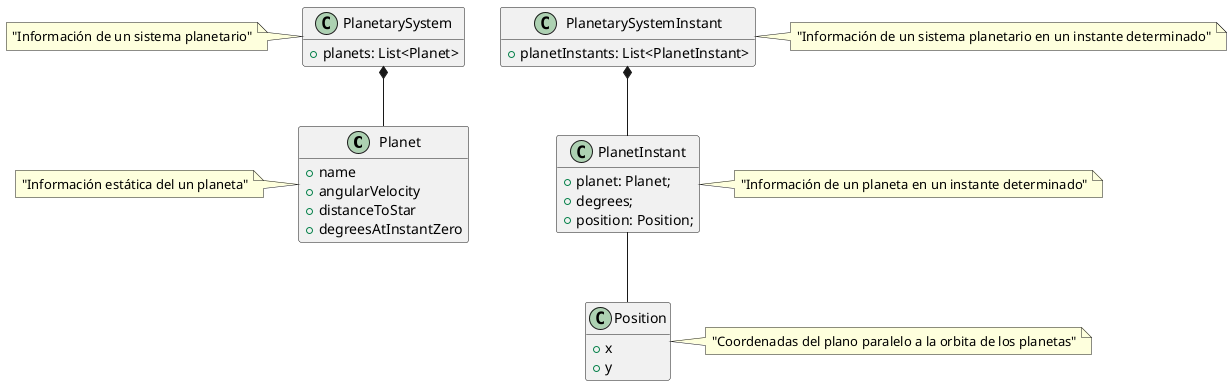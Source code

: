@startuml
class Planet {
  + name
  + angularVelocity
  + distanceToStar
  + degreesAtInstantZero
}

note left of Planet : "Información estática del un planeta"

class PlanetarySystem {
  + planets: List<Planet>
}

note left of PlanetarySystem : "Información de un sistema planetario"

PlanetarySystem *-- Planet

class PlanetInstant {
  + planet: Planet;
  + degrees;
  + position: Position;
}

note right of PlanetInstant : "Información de un planeta en un instante determinado"

class PlanetarySystemInstant {
  + planetInstants: List<PlanetInstant>
}

note right of PlanetarySystemInstant : "Información de un sistema planetario en un instante determinado"

class Position {
  + x
  + y
}

note right of Position : "Coordenadas del plano paralelo a la orbita de los planetas"

PlanetarySystemInstant *-- PlanetInstant
PlanetInstant -- Position

hide methods
@enduml